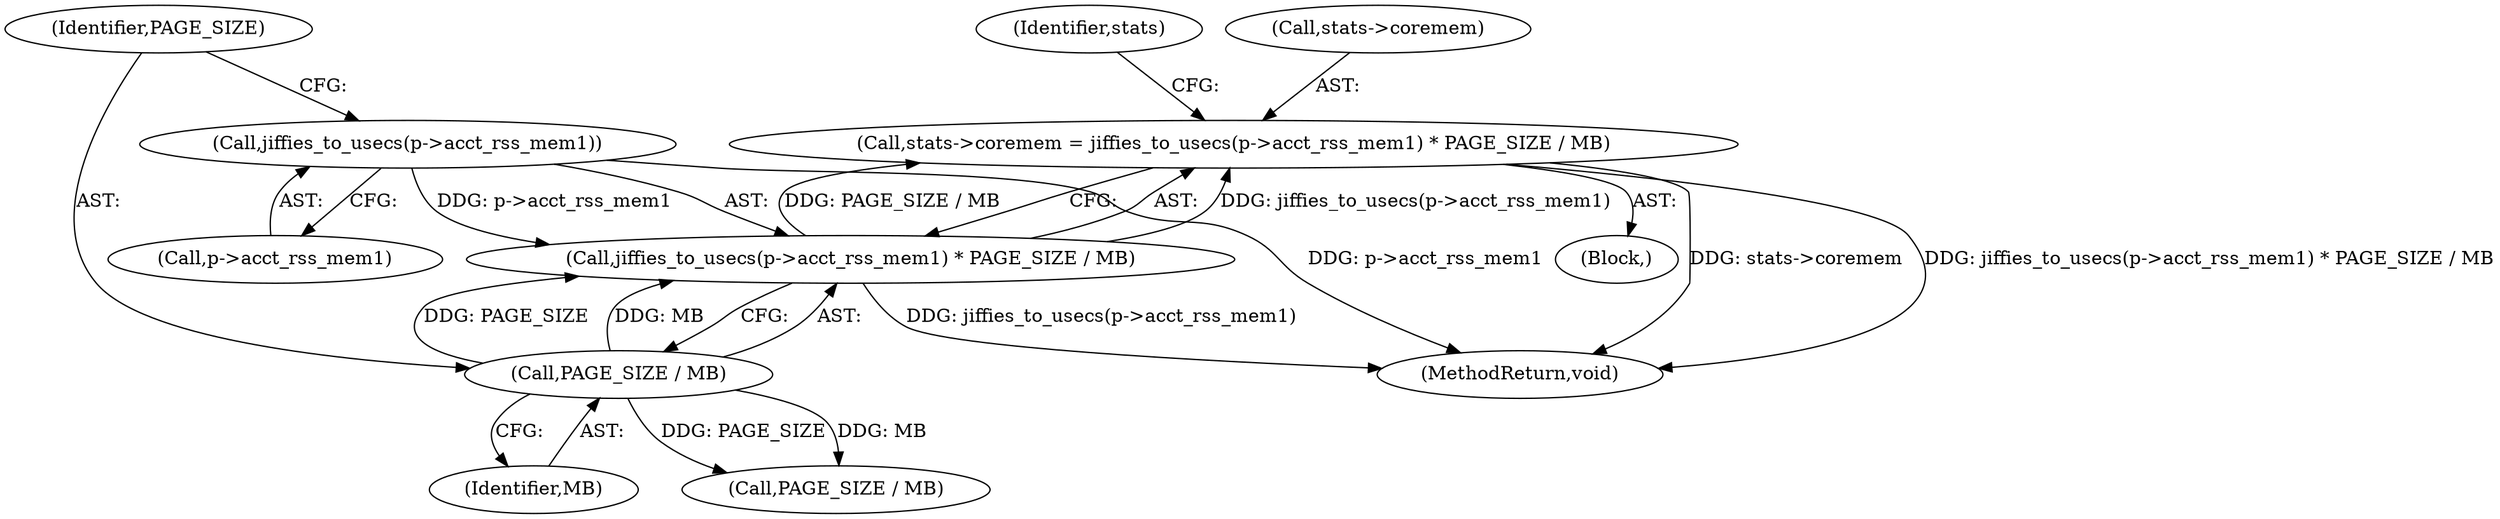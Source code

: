 digraph "0_linux_f0ec1aaf54caddd21c259aea8b2ecfbde4ee4fb9@integer" {
"1000107" [label="(Call,stats->coremem = jiffies_to_usecs(p->acct_rss_mem1) * PAGE_SIZE / MB)"];
"1000111" [label="(Call,jiffies_to_usecs(p->acct_rss_mem1) * PAGE_SIZE / MB)"];
"1000112" [label="(Call,jiffies_to_usecs(p->acct_rss_mem1))"];
"1000116" [label="(Call,PAGE_SIZE / MB)"];
"1000190" [label="(MethodReturn,void)"];
"1000117" [label="(Identifier,PAGE_SIZE)"];
"1000118" [label="(Identifier,MB)"];
"1000105" [label="(Block,)"];
"1000112" [label="(Call,jiffies_to_usecs(p->acct_rss_mem1))"];
"1000111" [label="(Call,jiffies_to_usecs(p->acct_rss_mem1) * PAGE_SIZE / MB)"];
"1000113" [label="(Call,p->acct_rss_mem1)"];
"1000121" [label="(Identifier,stats)"];
"1000128" [label="(Call,PAGE_SIZE / MB)"];
"1000108" [label="(Call,stats->coremem)"];
"1000116" [label="(Call,PAGE_SIZE / MB)"];
"1000107" [label="(Call,stats->coremem = jiffies_to_usecs(p->acct_rss_mem1) * PAGE_SIZE / MB)"];
"1000107" -> "1000105"  [label="AST: "];
"1000107" -> "1000111"  [label="CFG: "];
"1000108" -> "1000107"  [label="AST: "];
"1000111" -> "1000107"  [label="AST: "];
"1000121" -> "1000107"  [label="CFG: "];
"1000107" -> "1000190"  [label="DDG: stats->coremem"];
"1000107" -> "1000190"  [label="DDG: jiffies_to_usecs(p->acct_rss_mem1) * PAGE_SIZE / MB"];
"1000111" -> "1000107"  [label="DDG: jiffies_to_usecs(p->acct_rss_mem1)"];
"1000111" -> "1000107"  [label="DDG: PAGE_SIZE / MB"];
"1000111" -> "1000116"  [label="CFG: "];
"1000112" -> "1000111"  [label="AST: "];
"1000116" -> "1000111"  [label="AST: "];
"1000111" -> "1000190"  [label="DDG: jiffies_to_usecs(p->acct_rss_mem1)"];
"1000112" -> "1000111"  [label="DDG: p->acct_rss_mem1"];
"1000116" -> "1000111"  [label="DDG: PAGE_SIZE"];
"1000116" -> "1000111"  [label="DDG: MB"];
"1000112" -> "1000113"  [label="CFG: "];
"1000113" -> "1000112"  [label="AST: "];
"1000117" -> "1000112"  [label="CFG: "];
"1000112" -> "1000190"  [label="DDG: p->acct_rss_mem1"];
"1000116" -> "1000118"  [label="CFG: "];
"1000117" -> "1000116"  [label="AST: "];
"1000118" -> "1000116"  [label="AST: "];
"1000116" -> "1000128"  [label="DDG: PAGE_SIZE"];
"1000116" -> "1000128"  [label="DDG: MB"];
}
